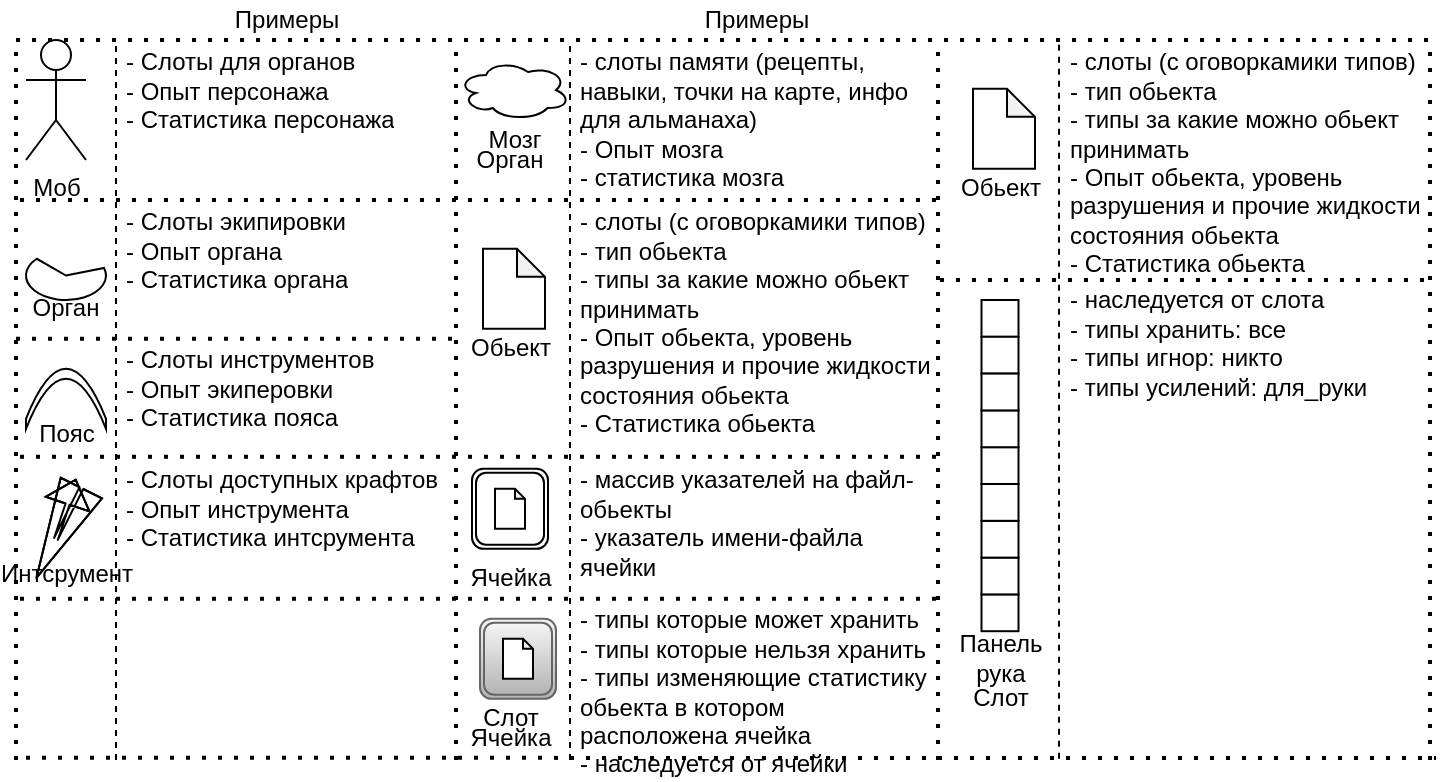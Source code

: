 <mxfile version="14.6.13" type="device"><diagram id="C5RBs43oDa-KdzZeNtuy" name="Чертежи"><mxGraphModel dx="1182" dy="749" grid="1" gridSize="10" guides="1" tooltips="1" connect="1" arrows="1" fold="1" page="1" pageScale="1" pageWidth="827" pageHeight="1169" math="0" shadow="0"><root><mxCell id="WIyWlLk6GJQsqaUBKTNV-0"/><mxCell id="WIyWlLk6GJQsqaUBKTNV-1" parent="WIyWlLk6GJQsqaUBKTNV-0"/><mxCell id="F_RnM2g_EIVtUQ_ualdi-10" value="" style="shape=ext;double=1;rounded=1;whiteSpace=wrap;html=1;" parent="WIyWlLk6GJQsqaUBKTNV-1" vertex="1"><mxGeometry x="238" y="254.4" width="38" height="40" as="geometry"/></mxCell><mxCell id="b3KIa1LHf0wNeDBLR1q--3" value="&lt;div&gt;Моб&lt;/div&gt;" style="shape=umlActor;verticalLabelPosition=bottom;verticalAlign=top;html=1;outlineConnect=0;" parent="WIyWlLk6GJQsqaUBKTNV-1" vertex="1"><mxGeometry x="15" y="40" width="30" height="60" as="geometry"/></mxCell><mxCell id="b3KIa1LHf0wNeDBLR1q--8" value="&lt;br&gt;&lt;div&gt;- Слоты для органов&lt;/div&gt;&lt;div&gt;- Опыт персонажа&lt;br&gt;&lt;/div&gt;&lt;div&gt;- Статистика персонажа&lt;/div&gt;&lt;div&gt;&lt;br&gt;&lt;/div&gt;&lt;div&gt;&lt;span&gt;&lt;/span&gt;&lt;span&gt;&lt;/span&gt;&lt;br&gt;&lt;/div&gt;&lt;div&gt;&lt;br&gt;&lt;/div&gt;&lt;div&gt;&lt;br&gt;&lt;/div&gt;" style="text;html=1;strokeColor=none;fillColor=none;spacing=5;spacingTop=-20;whiteSpace=wrap;overflow=hidden;rounded=0;" parent="WIyWlLk6GJQsqaUBKTNV-1" vertex="1"><mxGeometry x="60" y="40" width="170" height="50" as="geometry"/></mxCell><mxCell id="b3KIa1LHf0wNeDBLR1q--19" value="&lt;div&gt;Орган&lt;/div&gt;" style="text;html=1;strokeColor=none;fillColor=none;align=center;verticalAlign=middle;whiteSpace=wrap;rounded=0;" parent="WIyWlLk6GJQsqaUBKTNV-1" vertex="1"><mxGeometry x="15" y="164.4" width="40" height="20" as="geometry"/></mxCell><mxCell id="b3KIa1LHf0wNeDBLR1q--20" value="&lt;div&gt;&lt;br&gt;&lt;/div&gt;&lt;div&gt;- Слоты экипировки&lt;/div&gt;&lt;div&gt;- Опыт органа&lt;br&gt;&lt;/div&gt;&lt;div&gt;- Статистика органа&lt;/div&gt;&lt;div&gt;&lt;br&gt;&lt;/div&gt;&lt;div&gt;&lt;br&gt;&lt;/div&gt;" style="text;html=1;strokeColor=none;fillColor=none;spacing=5;spacingTop=-20;whiteSpace=wrap;overflow=hidden;rounded=0;" parent="WIyWlLk6GJQsqaUBKTNV-1" vertex="1"><mxGeometry x="60" y="120" width="170" height="50" as="geometry"/></mxCell><mxCell id="b3KIa1LHf0wNeDBLR1q--21" value="" style="shape=dataStorage;whiteSpace=wrap;html=1;fixedSize=1;rotation=90;size=25;" parent="WIyWlLk6GJQsqaUBKTNV-1" vertex="1"><mxGeometry x="20" y="199.4" width="30" height="40" as="geometry"/></mxCell><mxCell id="b3KIa1LHf0wNeDBLR1q--22" value="&lt;div&gt;&lt;br&gt;&lt;/div&gt;&lt;div&gt;- Слоты инструментов&lt;/div&gt;&lt;div&gt;- Опыт экиперовки&lt;/div&gt;&lt;div&gt;- Статистика пояса&lt;/div&gt;&lt;div&gt;&lt;br&gt;&lt;/div&gt;" style="text;html=1;strokeColor=none;fillColor=none;spacing=5;spacingTop=-20;whiteSpace=wrap;overflow=hidden;rounded=0;" parent="WIyWlLk6GJQsqaUBKTNV-1" vertex="1"><mxGeometry x="60" y="189.4" width="170" height="50" as="geometry"/></mxCell><mxCell id="b3KIa1LHf0wNeDBLR1q--23" value="" style="shape=flexArrow;endArrow=classic;startArrow=classic;html=1;width=2.069;startSize=16.407;endSize=3.945;" parent="WIyWlLk6GJQsqaUBKTNV-1" edge="1"><mxGeometry width="100" height="100" relative="1" as="geometry"><mxPoint x="20" y="309.4" as="sourcePoint"/><mxPoint x="40" y="259.4" as="targetPoint"/><Array as="points"><mxPoint x="30" y="289.4"/></Array></mxGeometry></mxCell><mxCell id="b3KIa1LHf0wNeDBLR1q--24" value="&lt;div&gt;Пояс&lt;/div&gt;&lt;div&gt;&lt;br&gt;&lt;/div&gt;" style="text;html=1;strokeColor=none;fillColor=none;align=center;verticalAlign=middle;whiteSpace=wrap;rounded=0;" parent="WIyWlLk6GJQsqaUBKTNV-1" vertex="1"><mxGeometry x="17.5" y="239.4" width="35" height="10" as="geometry"/></mxCell><mxCell id="b3KIa1LHf0wNeDBLR1q--25" value="&lt;div&gt;&lt;br&gt;&lt;/div&gt;&lt;div&gt;- Слоты доступных крафтов&lt;/div&gt;&lt;div&gt;- Опыт инструмента&lt;/div&gt;&lt;div&gt;- Статистика интсрумента&lt;br&gt;&lt;/div&gt;" style="text;html=1;strokeColor=none;fillColor=none;spacing=5;spacingTop=-20;whiteSpace=wrap;overflow=hidden;rounded=0;" parent="WIyWlLk6GJQsqaUBKTNV-1" vertex="1"><mxGeometry x="60" y="249.4" width="170" height="50" as="geometry"/></mxCell><mxCell id="b3KIa1LHf0wNeDBLR1q--26" value="&lt;div&gt;Интсрумент&lt;/div&gt;" style="text;html=1;strokeColor=none;fillColor=none;align=center;verticalAlign=middle;whiteSpace=wrap;rounded=0;" parent="WIyWlLk6GJQsqaUBKTNV-1" vertex="1"><mxGeometry x="17.5" y="299.4" width="35" height="15" as="geometry"/></mxCell><mxCell id="EvEdm03hYjKLL9hn4rcg-0" value="" style="ellipse;shape=cloud;whiteSpace=wrap;html=1;" parent="WIyWlLk6GJQsqaUBKTNV-1" vertex="1"><mxGeometry x="231" y="50" width="56" height="30" as="geometry"/></mxCell><mxCell id="EvEdm03hYjKLL9hn4rcg-1" value="&lt;br&gt;- слоты памяти (рецепты, навыки, точки на карте, инфо для альманаха)&lt;br&gt;- Опыт мозга&lt;br&gt;- статистика мозга" style="text;html=1;strokeColor=none;fillColor=none;spacing=5;spacingTop=-20;whiteSpace=wrap;overflow=hidden;rounded=0;" parent="WIyWlLk6GJQsqaUBKTNV-1" vertex="1"><mxGeometry x="287" y="40" width="185" height="80" as="geometry"/></mxCell><mxCell id="EvEdm03hYjKLL9hn4rcg-2" value="Мозг" style="text;html=1;align=center;verticalAlign=middle;resizable=0;points=[];autosize=1;strokeColor=none;" parent="WIyWlLk6GJQsqaUBKTNV-1" vertex="1"><mxGeometry x="239" y="80" width="40" height="20" as="geometry"/></mxCell><mxCell id="_8JodP2ugDt69758uJ64-2" value="Обьект&lt;br&gt;" style="text;html=1;align=center;verticalAlign=middle;resizable=0;points=[];autosize=1;strokeColor=none;" parent="WIyWlLk6GJQsqaUBKTNV-1" vertex="1"><mxGeometry x="227" y="184.4" width="60" height="20" as="geometry"/></mxCell><mxCell id="_8JodP2ugDt69758uJ64-3" value="&lt;br&gt;- слоты (с оговоркамики типов)&lt;br&gt;- тип обьекта&lt;br&gt;- типы за какие можно обьект принимать&lt;br&gt;- Опыт обьекта, уровень разрушения и прочие жидкости состояния обьекта&lt;br&gt;- Статистика обьекта" style="text;html=1;strokeColor=none;fillColor=none;spacing=5;spacingTop=-20;whiteSpace=wrap;overflow=hidden;rounded=0;" parent="WIyWlLk6GJQsqaUBKTNV-1" vertex="1"><mxGeometry x="287" y="120" width="185" height="120" as="geometry"/></mxCell><mxCell id="qvYNV4DC8kcq0w8R7Vga-1" value="Ячейка" style="text;html=1;align=center;verticalAlign=middle;resizable=0;points=[];autosize=1;strokeColor=none;" parent="WIyWlLk6GJQsqaUBKTNV-1" vertex="1"><mxGeometry x="227" y="299.4" width="60" height="20" as="geometry"/></mxCell><mxCell id="qvYNV4DC8kcq0w8R7Vga-2" value="&lt;br&gt;- массив указателей на файл-обьекты&lt;br&gt;- указатель имени-файла ячейки" style="text;html=1;strokeColor=none;fillColor=none;spacing=5;spacingTop=-20;whiteSpace=wrap;overflow=hidden;rounded=0;" parent="WIyWlLk6GJQsqaUBKTNV-1" vertex="1"><mxGeometry x="287" y="249.4" width="185" height="60" as="geometry"/></mxCell><mxCell id="F_RnM2g_EIVtUQ_ualdi-0" value="" style="endArrow=none;dashed=1;html=1;dashPattern=1 3;strokeWidth=2;" parent="WIyWlLk6GJQsqaUBKTNV-1" edge="1"><mxGeometry width="50" height="50" relative="1" as="geometry"><mxPoint x="12" y="120" as="sourcePoint"/><mxPoint x="472" y="120" as="targetPoint"/><Array as="points"/></mxGeometry></mxCell><mxCell id="F_RnM2g_EIVtUQ_ualdi-2" value="" style="endArrow=none;dashed=1;html=1;dashPattern=1 3;strokeWidth=2;" parent="WIyWlLk6GJQsqaUBKTNV-1" edge="1"><mxGeometry width="50" height="50" relative="1" as="geometry"><mxPoint x="230" y="400" as="sourcePoint"/><mxPoint x="230" y="40" as="targetPoint"/></mxGeometry></mxCell><mxCell id="F_RnM2g_EIVtUQ_ualdi-3" value="" style="endArrow=none;dashed=1;html=1;dashPattern=1 3;strokeWidth=2;" parent="WIyWlLk6GJQsqaUBKTNV-1" edge="1"><mxGeometry width="50" height="50" relative="1" as="geometry"><mxPoint x="10" y="189.4" as="sourcePoint"/><mxPoint x="230" y="189.4" as="targetPoint"/></mxGeometry></mxCell><mxCell id="F_RnM2g_EIVtUQ_ualdi-4" value="" style="endArrow=none;dashed=1;html=1;dashPattern=1 3;strokeWidth=2;" parent="WIyWlLk6GJQsqaUBKTNV-1" edge="1"><mxGeometry width="50" height="50" relative="1" as="geometry"><mxPoint x="12" y="248.4" as="sourcePoint"/><mxPoint x="472" y="248.4" as="targetPoint"/></mxGeometry></mxCell><mxCell id="F_RnM2g_EIVtUQ_ualdi-5" value="" style="shape=note;whiteSpace=wrap;html=1;backgroundOutline=1;darkOpacity=0.05;size=5;" parent="WIyWlLk6GJQsqaUBKTNV-1" vertex="1"><mxGeometry x="249.5" y="264.4" width="15" height="20" as="geometry"/></mxCell><mxCell id="F_RnM2g_EIVtUQ_ualdi-7" value="" style="shape=note;whiteSpace=wrap;html=1;backgroundOutline=1;darkOpacity=0.05;size=14;" parent="WIyWlLk6GJQsqaUBKTNV-1" vertex="1"><mxGeometry x="243.5" y="144.4" width="31" height="40" as="geometry"/></mxCell><mxCell id="F_RnM2g_EIVtUQ_ualdi-8" value="" style="endArrow=none;dashed=1;html=1;dashPattern=1 3;strokeWidth=2;" parent="WIyWlLk6GJQsqaUBKTNV-1" edge="1"><mxGeometry width="50" height="50" relative="1" as="geometry"><mxPoint x="12" y="319.4" as="sourcePoint"/><mxPoint x="472" y="319.4" as="targetPoint"/></mxGeometry></mxCell><mxCell id="F_RnM2g_EIVtUQ_ualdi-9" value="" style="verticalLabelPosition=bottom;verticalAlign=top;html=1;shape=mxgraph.basic.pie;startAngle=0.2;endAngle=0.87;" parent="WIyWlLk6GJQsqaUBKTNV-1" vertex="1"><mxGeometry x="15" y="145.52" width="40" height="24.48" as="geometry"/></mxCell><mxCell id="F_RnM2g_EIVtUQ_ualdi-11" value="" style="shape=ext;double=1;rounded=1;whiteSpace=wrap;html=1;fillColor=#f5f5f5;strokeColor=#666666;gradientColor=#b3b3b3;" parent="WIyWlLk6GJQsqaUBKTNV-1" vertex="1"><mxGeometry x="242" y="329.4" width="38" height="40" as="geometry"/></mxCell><mxCell id="F_RnM2g_EIVtUQ_ualdi-12" value="Слот" style="text;html=1;align=center;verticalAlign=middle;resizable=0;points=[];autosize=1;strokeColor=none;" parent="WIyWlLk6GJQsqaUBKTNV-1" vertex="1"><mxGeometry x="237" y="369.4" width="40" height="20" as="geometry"/></mxCell><mxCell id="F_RnM2g_EIVtUQ_ualdi-13" value="&lt;br&gt;- типы которые может хранить&lt;br&gt;- типы которые нельзя хранить&lt;br&gt;- типы изменяющие статистику обьекта в котором расположена ячейка&lt;br&gt;- наследуется от ячейки" style="text;html=1;strokeColor=none;fillColor=none;spacing=5;spacingTop=-20;whiteSpace=wrap;overflow=hidden;rounded=0;" parent="WIyWlLk6GJQsqaUBKTNV-1" vertex="1"><mxGeometry x="287" y="319.4" width="185" height="90.6" as="geometry"/></mxCell><mxCell id="F_RnM2g_EIVtUQ_ualdi-14" value="" style="shape=note;whiteSpace=wrap;html=1;backgroundOutline=1;darkOpacity=0.05;size=5;" parent="WIyWlLk6GJQsqaUBKTNV-1" vertex="1"><mxGeometry x="253.5" y="339.4" width="15" height="20" as="geometry"/></mxCell><mxCell id="F_RnM2g_EIVtUQ_ualdi-15" value="Ячейка" style="text;html=1;align=center;verticalAlign=middle;resizable=0;points=[];autosize=1;strokeColor=none;" parent="WIyWlLk6GJQsqaUBKTNV-1" vertex="1"><mxGeometry x="227" y="379.4" width="60" height="20" as="geometry"/></mxCell><mxCell id="F_RnM2g_EIVtUQ_ualdi-16" value="" style="endArrow=none;dashed=1;html=1;dashPattern=1 3;strokeWidth=2;" parent="WIyWlLk6GJQsqaUBKTNV-1" edge="1"><mxGeometry width="50" height="50" relative="1" as="geometry"><mxPoint x="10" y="40" as="sourcePoint"/><mxPoint x="720" y="40" as="targetPoint"/></mxGeometry></mxCell><mxCell id="F_RnM2g_EIVtUQ_ualdi-17" value="" style="endArrow=none;dashed=1;html=1;dashPattern=1 3;strokeWidth=2;" parent="WIyWlLk6GJQsqaUBKTNV-1" edge="1"><mxGeometry width="50" height="50" relative="1" as="geometry"><mxPoint x="10" y="400" as="sourcePoint"/><mxPoint x="10" y="40" as="targetPoint"/></mxGeometry></mxCell><mxCell id="F_RnM2g_EIVtUQ_ualdi-19" value="" style="endArrow=none;dashed=1;html=1;" parent="WIyWlLk6GJQsqaUBKTNV-1" edge="1"><mxGeometry width="50" height="50" relative="1" as="geometry"><mxPoint x="60" y="400" as="sourcePoint"/><mxPoint x="60" y="40" as="targetPoint"/></mxGeometry></mxCell><mxCell id="F_RnM2g_EIVtUQ_ualdi-21" value="" style="endArrow=none;dashed=1;html=1;" parent="WIyWlLk6GJQsqaUBKTNV-1" edge="1"><mxGeometry width="50" height="50" relative="1" as="geometry"><mxPoint x="287" y="400" as="sourcePoint"/><mxPoint x="287" y="40" as="targetPoint"/></mxGeometry></mxCell><mxCell id="F_RnM2g_EIVtUQ_ualdi-22" value="" style="endArrow=none;dashed=1;html=1;dashPattern=1 3;strokeWidth=2;" parent="WIyWlLk6GJQsqaUBKTNV-1" edge="1"><mxGeometry width="50" height="50" relative="1" as="geometry"><mxPoint x="471" y="400" as="sourcePoint"/><mxPoint x="471" y="40" as="targetPoint"/></mxGeometry></mxCell><mxCell id="F_RnM2g_EIVtUQ_ualdi-23" value="" style="endArrow=none;dashed=1;html=1;dashPattern=1 3;strokeWidth=2;" parent="WIyWlLk6GJQsqaUBKTNV-1" edge="1"><mxGeometry width="50" height="50" relative="1" as="geometry"><mxPoint x="15" y="398.9" as="sourcePoint"/><mxPoint x="720" y="399" as="targetPoint"/><Array as="points"/></mxGeometry></mxCell><mxCell id="iGTAqtIKya_C5YeD9bLY-0" value="Примеры" style="text;html=1;align=center;verticalAlign=middle;resizable=0;points=[];autosize=1;strokeColor=none;" parent="WIyWlLk6GJQsqaUBKTNV-1" vertex="1"><mxGeometry x="344.5" y="20" width="70" height="20" as="geometry"/></mxCell><mxCell id="iGTAqtIKya_C5YeD9bLY-1" value="Примеры" style="text;html=1;align=center;verticalAlign=middle;resizable=0;points=[];autosize=1;strokeColor=none;" parent="WIyWlLk6GJQsqaUBKTNV-1" vertex="1"><mxGeometry x="110" y="20" width="70" height="20" as="geometry"/></mxCell><mxCell id="iGTAqtIKya_C5YeD9bLY-3" value="Обьект&lt;br&gt;" style="text;html=1;align=center;verticalAlign=middle;resizable=0;points=[];autosize=1;strokeColor=none;" parent="WIyWlLk6GJQsqaUBKTNV-1" vertex="1"><mxGeometry x="472" y="104.4" width="60" height="20" as="geometry"/></mxCell><mxCell id="iGTAqtIKya_C5YeD9bLY-4" value="&lt;br&gt;- слоты (с оговоркамики типов)&lt;br&gt;- тип обьекта&lt;br&gt;- типы за какие можно обьект принимать&lt;br&gt;- Опыт обьекта, уровень разрушения и прочие жидкости состояния обьекта&lt;br&gt;- Статистика обьекта" style="text;html=1;strokeColor=none;fillColor=none;spacing=5;spacingTop=-20;whiteSpace=wrap;overflow=hidden;rounded=0;" parent="WIyWlLk6GJQsqaUBKTNV-1" vertex="1"><mxGeometry x="532" y="40" width="185" height="120" as="geometry"/></mxCell><mxCell id="iGTAqtIKya_C5YeD9bLY-5" value="" style="shape=note;whiteSpace=wrap;html=1;backgroundOutline=1;darkOpacity=0.05;size=14;" parent="WIyWlLk6GJQsqaUBKTNV-1" vertex="1"><mxGeometry x="488.5" y="64.4" width="31" height="40" as="geometry"/></mxCell><mxCell id="iGTAqtIKya_C5YeD9bLY-6" value="" style="endArrow=none;dashed=1;html=1;dashPattern=1 3;strokeWidth=2;" parent="WIyWlLk6GJQsqaUBKTNV-1" edge="1"><mxGeometry width="50" height="50" relative="1" as="geometry"><mxPoint x="717" y="400" as="sourcePoint"/><mxPoint x="717" y="40" as="targetPoint"/></mxGeometry></mxCell><mxCell id="iGTAqtIKya_C5YeD9bLY-7" value="" style="endArrow=none;dashed=1;html=1;dashPattern=1 3;strokeWidth=2;" parent="WIyWlLk6GJQsqaUBKTNV-1" edge="1"><mxGeometry width="50" height="50" relative="1" as="geometry"><mxPoint x="472" y="160" as="sourcePoint"/><mxPoint x="719" y="160" as="targetPoint"/></mxGeometry></mxCell><mxCell id="iGTAqtIKya_C5YeD9bLY-9" value="" style="rounded=0;whiteSpace=wrap;html=1;" parent="WIyWlLk6GJQsqaUBKTNV-1" vertex="1"><mxGeometry x="492.75" y="170.0" width="18.5" height="18.4" as="geometry"/></mxCell><mxCell id="iGTAqtIKya_C5YeD9bLY-10" value="" style="rounded=0;whiteSpace=wrap;html=1;" parent="WIyWlLk6GJQsqaUBKTNV-1" vertex="1"><mxGeometry x="492.75" y="317.2" width="18.5" height="18.4" as="geometry"/></mxCell><mxCell id="iGTAqtIKya_C5YeD9bLY-11" value="" style="rounded=0;whiteSpace=wrap;html=1;" parent="WIyWlLk6GJQsqaUBKTNV-1" vertex="1"><mxGeometry x="492.75" y="298.8" width="18.5" height="18.4" as="geometry"/></mxCell><mxCell id="iGTAqtIKya_C5YeD9bLY-12" value="" style="rounded=0;whiteSpace=wrap;html=1;" parent="WIyWlLk6GJQsqaUBKTNV-1" vertex="1"><mxGeometry x="492.75" y="280.4" width="18.5" height="18.4" as="geometry"/></mxCell><mxCell id="iGTAqtIKya_C5YeD9bLY-13" value="" style="rounded=0;whiteSpace=wrap;html=1;" parent="WIyWlLk6GJQsqaUBKTNV-1" vertex="1"><mxGeometry x="492.75" y="262" width="18.5" height="18.4" as="geometry"/></mxCell><mxCell id="iGTAqtIKya_C5YeD9bLY-14" value="" style="rounded=0;whiteSpace=wrap;html=1;" parent="WIyWlLk6GJQsqaUBKTNV-1" vertex="1"><mxGeometry x="492.75" y="243.6" width="18.5" height="18.4" as="geometry"/></mxCell><mxCell id="iGTAqtIKya_C5YeD9bLY-15" value="" style="rounded=0;whiteSpace=wrap;html=1;" parent="WIyWlLk6GJQsqaUBKTNV-1" vertex="1"><mxGeometry x="492.75" y="225.2" width="18.5" height="18.4" as="geometry"/></mxCell><mxCell id="iGTAqtIKya_C5YeD9bLY-16" value="" style="rounded=0;whiteSpace=wrap;html=1;" parent="WIyWlLk6GJQsqaUBKTNV-1" vertex="1"><mxGeometry x="492.75" y="188.4" width="18.5" height="18.4" as="geometry"/></mxCell><mxCell id="iGTAqtIKya_C5YeD9bLY-17" value="" style="rounded=0;whiteSpace=wrap;html=1;" parent="WIyWlLk6GJQsqaUBKTNV-1" vertex="1"><mxGeometry x="492.75" y="206.8" width="18.5" height="18.4" as="geometry"/></mxCell><mxCell id="iGTAqtIKya_C5YeD9bLY-18" value="" style="endArrow=none;dashed=1;html=1;" parent="WIyWlLk6GJQsqaUBKTNV-1" edge="1"><mxGeometry width="50" height="50" relative="1" as="geometry"><mxPoint x="531.52" y="399.4" as="sourcePoint"/><mxPoint x="531.52" y="39.4" as="targetPoint"/></mxGeometry></mxCell><mxCell id="iGTAqtIKya_C5YeD9bLY-19" value="&lt;div&gt;Орган&lt;/div&gt;" style="text;html=1;strokeColor=none;fillColor=none;align=center;verticalAlign=middle;whiteSpace=wrap;rounded=0;" parent="WIyWlLk6GJQsqaUBKTNV-1" vertex="1"><mxGeometry x="237" y="90" width="40" height="20" as="geometry"/></mxCell><mxCell id="iGTAqtIKya_C5YeD9bLY-20" value="Слот" style="text;html=1;align=center;verticalAlign=middle;resizable=0;points=[];autosize=1;strokeColor=none;" parent="WIyWlLk6GJQsqaUBKTNV-1" vertex="1"><mxGeometry x="482" y="359.4" width="40" height="20" as="geometry"/></mxCell><mxCell id="iGTAqtIKya_C5YeD9bLY-23" value="Панель&lt;br&gt;рука" style="text;html=1;align=center;verticalAlign=middle;resizable=0;points=[];autosize=1;strokeColor=none;" parent="WIyWlLk6GJQsqaUBKTNV-1" vertex="1"><mxGeometry x="472" y="334.4" width="60" height="30" as="geometry"/></mxCell><mxCell id="iGTAqtIKya_C5YeD9bLY-24" value="&lt;br&gt;- наследуется от слота&lt;br&gt;- типы хранить: все&lt;br&gt;- типы игнор: никто&lt;br&gt;- типы усилений: для_руки&lt;br&gt;&lt;br&gt;" style="text;html=1;strokeColor=none;fillColor=none;spacing=5;spacingTop=-20;whiteSpace=wrap;overflow=hidden;rounded=0;" parent="WIyWlLk6GJQsqaUBKTNV-1" vertex="1"><mxGeometry x="532" y="159.4" width="185" height="120" as="geometry"/></mxCell></root></mxGraphModel></diagram></mxfile>